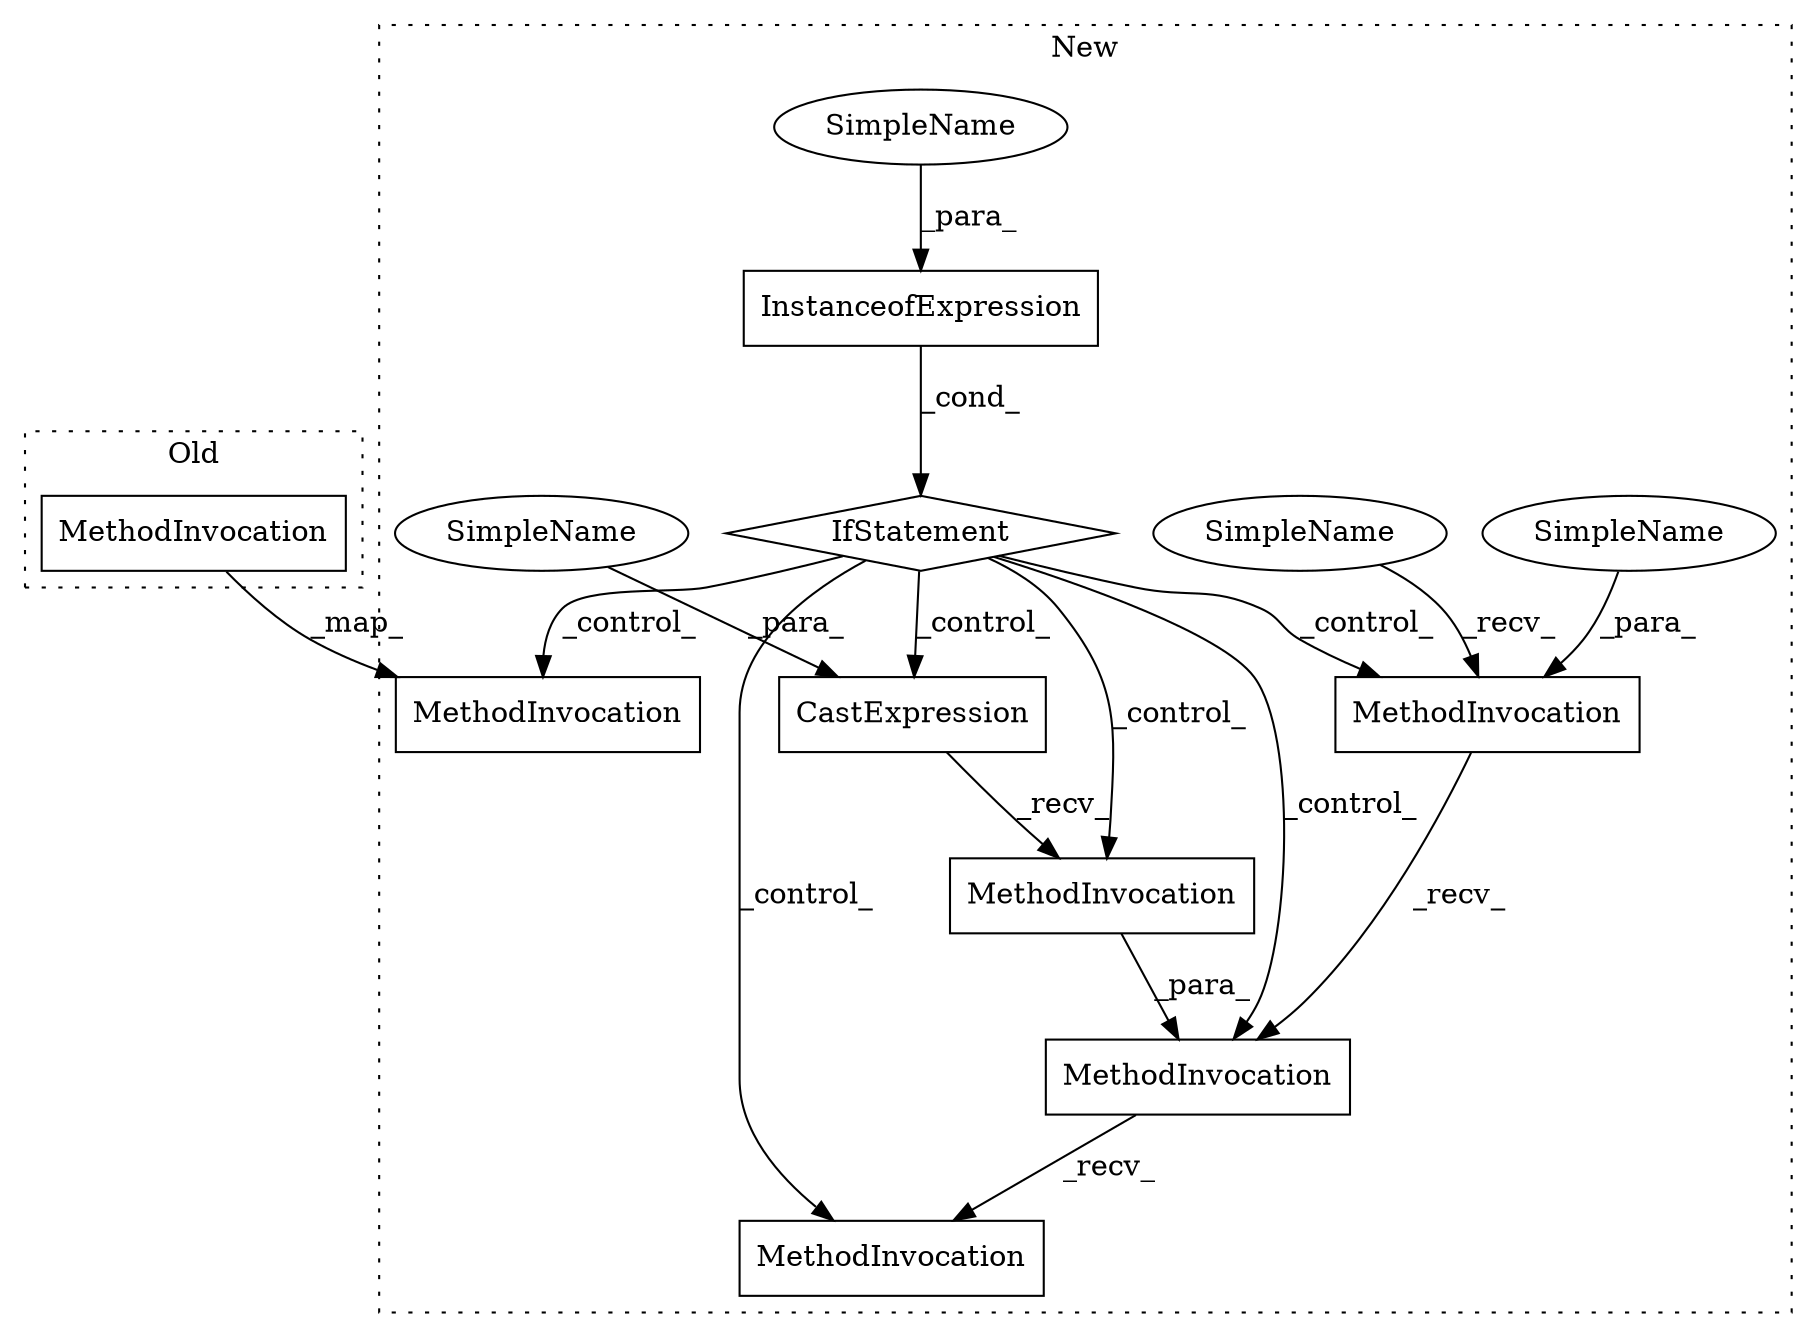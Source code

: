 digraph G {
subgraph cluster0 {
5 [label="MethodInvocation" a="32" s="18814" l="7" shape="box"];
label = "Old";
style="dotted";
}
subgraph cluster1 {
1 [label="CastExpression" a="11" s="19151" l="13" shape="box"];
2 [label="IfStatement" a="25" s="19092" l="11" shape="diamond"];
3 [label="MethodInvocation" a="32" s="19132,19177" l="18,1" shape="box"];
4 [label="MethodInvocation" a="32" s="19118,19130" l="5,1" shape="box"];
6 [label="MethodInvocation" a="32" s="19171" l="6" shape="box"];
7 [label="MethodInvocation" a="32" s="19226" l="7" shape="box"];
8 [label="MethodInvocation" a="32" s="19179" l="7" shape="box"];
9 [label="SimpleName" a="42" s="19064" l="5" shape="ellipse"];
10 [label="SimpleName" a="42" s="19103" l="14" shape="ellipse"];
11 [label="SimpleName" a="42" s="19123" l="7" shape="ellipse"];
12 [label="SimpleName" a="42" s="19164" l="5" shape="ellipse"];
13 [label="InstanceofExpression" a="62" s="19069" l="12" shape="box"];
label = "New";
style="dotted";
}
1 -> 6 [label="_recv_"];
2 -> 1 [label="_control_"];
2 -> 6 [label="_control_"];
2 -> 7 [label="_control_"];
2 -> 4 [label="_control_"];
2 -> 8 [label="_control_"];
2 -> 3 [label="_control_"];
3 -> 8 [label="_recv_"];
4 -> 3 [label="_recv_"];
5 -> 7 [label="_map_"];
6 -> 3 [label="_para_"];
9 -> 13 [label="_para_"];
10 -> 4 [label="_recv_"];
11 -> 4 [label="_para_"];
12 -> 1 [label="_para_"];
13 -> 2 [label="_cond_"];
}